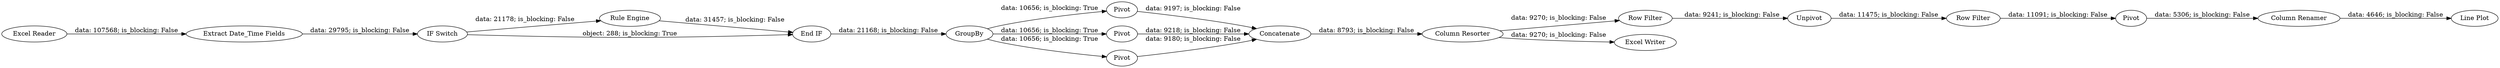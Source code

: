 digraph {
	"-526092915168603344_8" [label=Concatenate]
	"-4096987695041068268_18" [label=Unpivot]
	"-526092915168603344_1" [label="Excel Reader"]
	"-526092915168603344_11" [label="IF Switch"]
	"-4096987695041068268_21" [label="Row Filter"]
	"-526092915168603344_6" [label=Pivot]
	"-4096987695041068268_16" [label="Row Filter"]
	"-526092915168603344_15" [label="Column Resorter"]
	"-526092915168603344_2" [label="Extract Date_Time Fields"]
	"-4096987695041068268_27" [label="Column Renamer"]
	"-526092915168603344_20" [label="Line Plot"]
	"-526092915168603344_4" [label=Pivot]
	"-526092915168603344_7" [label="Rule Engine"]
	"-4096987695041068268_26" [label=Pivot]
	"-526092915168603344_12" [label="End IF"]
	"-526092915168603344_3" [label=GroupBy]
	"-526092915168603344_5" [label=Pivot]
	"-526092915168603344_9" [label="Excel Writer"]
	"-526092915168603344_4" -> "-526092915168603344_8" [label="data: 9218; is_blocking: False"]
	"-4096987695041068268_21" -> "-4096987695041068268_26" [label="data: 11091; is_blocking: False"]
	"-526092915168603344_15" -> "-4096987695041068268_16" [label="data: 9270; is_blocking: False"]
	"-526092915168603344_11" -> "-526092915168603344_7" [label="data: 21178; is_blocking: False"]
	"-4096987695041068268_18" -> "-4096987695041068268_21" [label="data: 11475; is_blocking: False"]
	"-526092915168603344_2" -> "-526092915168603344_11" [label="data: 29795; is_blocking: False"]
	"-526092915168603344_6" -> "-526092915168603344_8" [label="data: 9197; is_blocking: False"]
	"-526092915168603344_3" -> "-526092915168603344_6" [label="data: 10656; is_blocking: True"]
	"-4096987695041068268_27" -> "-526092915168603344_20" [label="data: 4646; is_blocking: False"]
	"-4096987695041068268_26" -> "-4096987695041068268_27" [label="data: 5306; is_blocking: False"]
	"-526092915168603344_15" -> "-526092915168603344_9" [label="data: 9270; is_blocking: False"]
	"-526092915168603344_7" -> "-526092915168603344_12" [label="data: 31457; is_blocking: False"]
	"-526092915168603344_5" -> "-526092915168603344_8" [label="data: 9180; is_blocking: False"]
	"-526092915168603344_1" -> "-526092915168603344_2" [label="data: 107568; is_blocking: False"]
	"-526092915168603344_3" -> "-526092915168603344_5" [label="data: 10656; is_blocking: True"]
	"-526092915168603344_8" -> "-526092915168603344_15" [label="data: 8793; is_blocking: False"]
	"-526092915168603344_12" -> "-526092915168603344_3" [label="data: 21168; is_blocking: False"]
	"-526092915168603344_3" -> "-526092915168603344_4" [label="data: 10656; is_blocking: True"]
	"-526092915168603344_11" -> "-526092915168603344_12" [label="object: 288; is_blocking: True"]
	"-4096987695041068268_16" -> "-4096987695041068268_18" [label="data: 9241; is_blocking: False"]
	rankdir=LR
}
